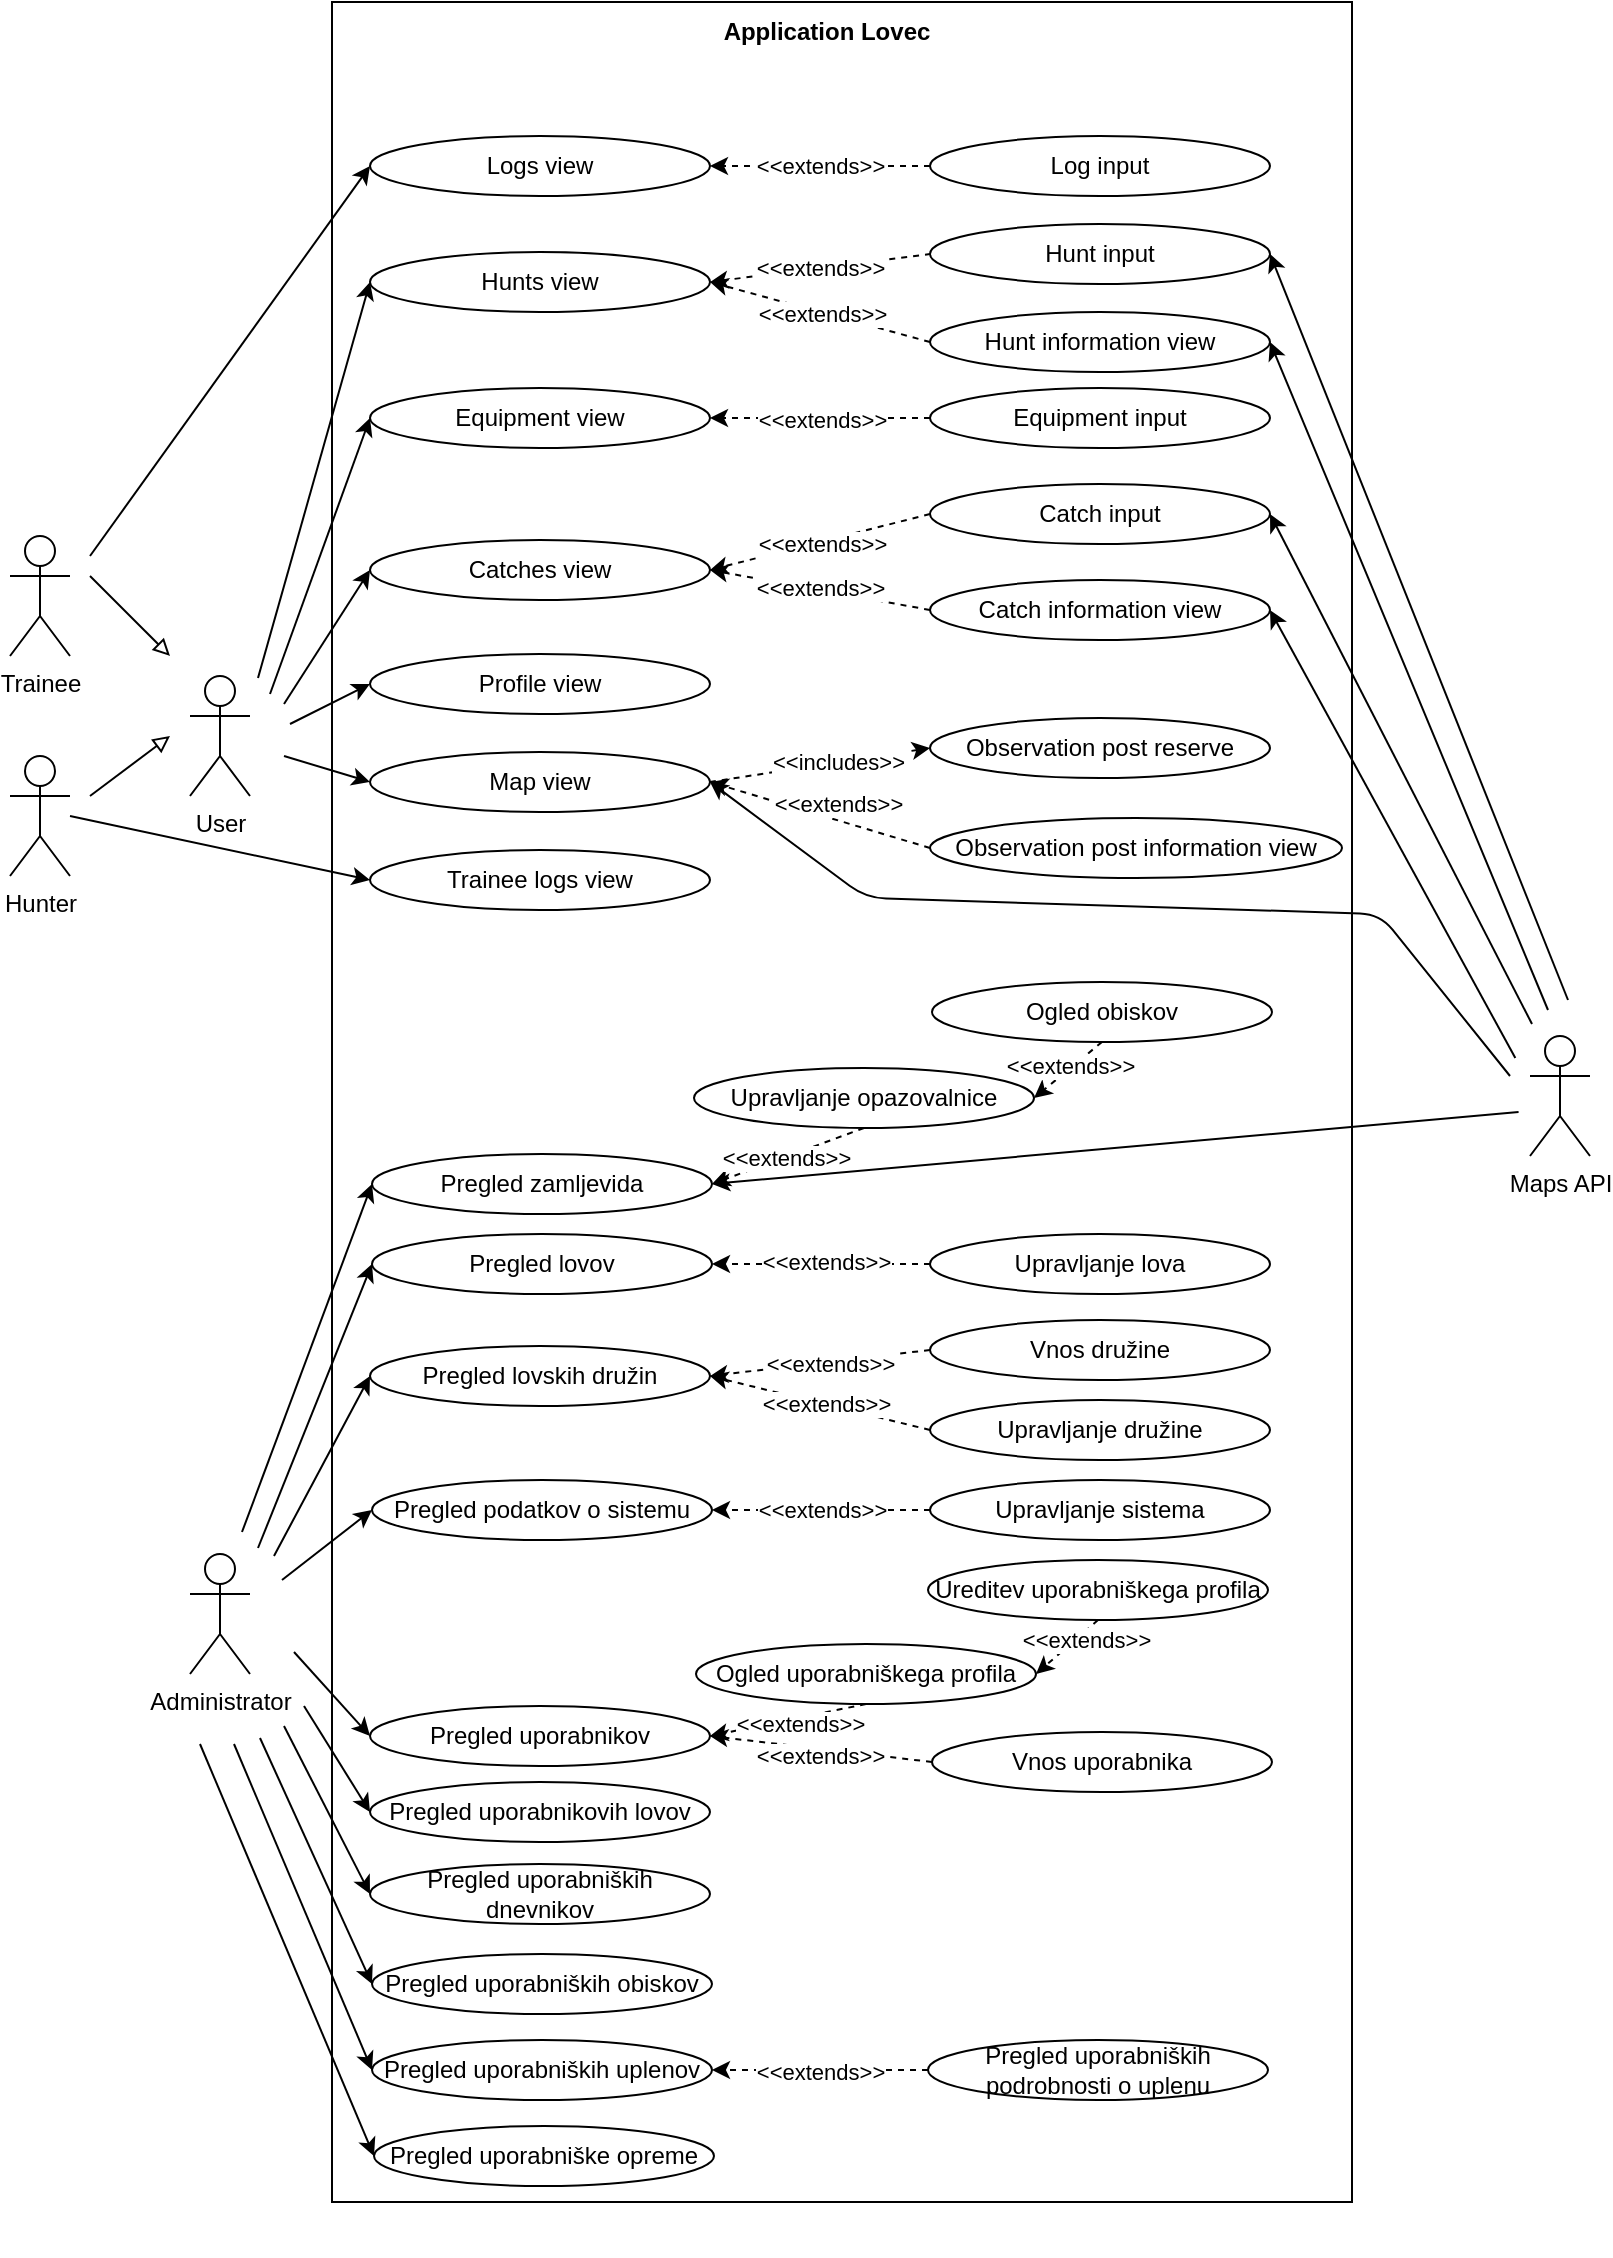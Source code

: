 <mxfile>
    <diagram id="LD_fphp6oKkYH8Suezgv" name="Page-1">
        <mxGraphModel dx="674" dy="1698" grid="1" gridSize="1" guides="1" tooltips="1" connect="1" arrows="1" fold="1" page="1" pageScale="1" pageWidth="827" pageHeight="1169" math="0" shadow="0">
            <root>
                <mxCell id="0"/>
                <mxCell id="1" parent="0"/>
                <mxCell id="6" value="Administrator&lt;br&gt;" style="shape=umlActor;verticalLabelPosition=bottom;verticalAlign=top;html=1;movable=1;resizable=1;rotatable=1;deletable=1;editable=1;connectable=1;" parent="1" vertex="1">
                    <mxGeometry x="140" y="769" width="30" height="60" as="geometry"/>
                </mxCell>
                <mxCell id="10" value="" style="group;movable=0;resizable=0;rotatable=0;deletable=0;editable=0;connectable=0;" parent="1" vertex="1" connectable="0">
                    <mxGeometry x="50" y="260" width="120" height="170" as="geometry"/>
                </mxCell>
                <mxCell id="2" value="User" style="shape=umlActor;verticalLabelPosition=bottom;verticalAlign=top;html=1;" parent="10" vertex="1">
                    <mxGeometry x="90" y="70" width="30" height="60" as="geometry"/>
                </mxCell>
                <mxCell id="4" value="Trainee" style="shape=umlActor;verticalLabelPosition=bottom;verticalAlign=top;html=1;" parent="10" vertex="1">
                    <mxGeometry width="30" height="60" as="geometry"/>
                </mxCell>
                <mxCell id="7" style="edgeStyle=none;html=1;endArrow=block;endFill=0;" parent="10" edge="1">
                    <mxGeometry relative="1" as="geometry">
                        <mxPoint x="40" y="130" as="sourcePoint"/>
                        <mxPoint x="80" y="100" as="targetPoint"/>
                    </mxGeometry>
                </mxCell>
                <mxCell id="5" value="Hunter" style="shape=umlActor;verticalLabelPosition=bottom;verticalAlign=top;html=1;" parent="10" vertex="1">
                    <mxGeometry y="110" width="30" height="60" as="geometry"/>
                </mxCell>
                <mxCell id="8" style="edgeStyle=none;html=1;endArrow=block;endFill=0;" parent="10" edge="1">
                    <mxGeometry relative="1" as="geometry">
                        <mxPoint x="40" y="20" as="sourcePoint"/>
                        <mxPoint x="80" y="60" as="targetPoint"/>
                    </mxGeometry>
                </mxCell>
                <mxCell id="12" value="" style="group;movable=1;resizable=1;rotatable=1;deletable=1;editable=1;connectable=1;" parent="1" vertex="1" connectable="0">
                    <mxGeometry x="210" y="20" width="510" height="1100" as="geometry"/>
                </mxCell>
                <mxCell id="9" value="" style="rounded=0;whiteSpace=wrap;html=1;movable=0;resizable=0;rotatable=0;deletable=0;editable=0;connectable=0;fontSize=11;" parent="12" vertex="1">
                    <mxGeometry x="1" y="-27" width="510" height="1100" as="geometry"/>
                </mxCell>
                <mxCell id="13" value="Logs view" style="ellipse;whiteSpace=wrap;html=1;" parent="12" vertex="1">
                    <mxGeometry x="20" y="40" width="170" height="30" as="geometry"/>
                </mxCell>
                <mxCell id="17" style="edgeStyle=none;html=1;exitX=0;exitY=0.5;exitDx=0;exitDy=0;entryX=1;entryY=0.5;entryDx=0;entryDy=0;strokeWidth=1;endArrow=classic;endFill=1;dashed=1;" parent="12" source="14" target="13" edge="1">
                    <mxGeometry relative="1" as="geometry"/>
                </mxCell>
                <mxCell id="18" value="&amp;lt;&amp;lt;extends&amp;gt;&amp;gt;" style="edgeLabel;html=1;align=center;verticalAlign=middle;resizable=0;points=[];" parent="17" vertex="1" connectable="0">
                    <mxGeometry x="-0.164" y="-1" relative="1" as="geometry">
                        <mxPoint x="-9" y="1" as="offset"/>
                    </mxGeometry>
                </mxCell>
                <mxCell id="14" value="Log input" style="ellipse;whiteSpace=wrap;html=1;" parent="12" vertex="1">
                    <mxGeometry x="300" y="40" width="170" height="30" as="geometry"/>
                </mxCell>
                <mxCell id="22" value="Map view" style="ellipse;whiteSpace=wrap;html=1;" parent="12" vertex="1">
                    <mxGeometry x="20" y="348" width="170" height="30" as="geometry"/>
                </mxCell>
                <mxCell id="31" style="edgeStyle=none;html=1;exitX=1;exitY=0.5;exitDx=0;exitDy=0;entryX=0;entryY=0.5;entryDx=0;entryDy=0;strokeWidth=1;startArrow=classic;startFill=1;endArrow=none;endFill=0;dashed=1;" parent="12" source="27" target="28" edge="1">
                    <mxGeometry relative="1" as="geometry"/>
                </mxCell>
                <mxCell id="32" value="&amp;lt;&amp;lt;extends&amp;gt;&amp;gt;" style="edgeLabel;html=1;align=center;verticalAlign=middle;resizable=0;points=[];" parent="31" vertex="1" connectable="0">
                    <mxGeometry x="-0.154" y="1" relative="1" as="geometry">
                        <mxPoint x="8" as="offset"/>
                    </mxGeometry>
                </mxCell>
                <mxCell id="27" value="Hunts view" style="ellipse;whiteSpace=wrap;html=1;" parent="12" vertex="1">
                    <mxGeometry x="20" y="98" width="170" height="30" as="geometry"/>
                </mxCell>
                <mxCell id="28" value="Hunt input" style="ellipse;whiteSpace=wrap;html=1;" parent="12" vertex="1">
                    <mxGeometry x="300" y="84" width="170" height="30" as="geometry"/>
                </mxCell>
                <mxCell id="35" value="Trainee logs view" style="ellipse;whiteSpace=wrap;html=1;" parent="12" vertex="1">
                    <mxGeometry x="20" y="397" width="170" height="30" as="geometry"/>
                </mxCell>
                <mxCell id="41" value="Equipment view" style="ellipse;whiteSpace=wrap;html=1;" parent="12" vertex="1">
                    <mxGeometry x="20" y="166" width="170" height="30" as="geometry"/>
                </mxCell>
                <mxCell id="44" style="edgeStyle=none;html=1;exitX=0;exitY=0.5;exitDx=0;exitDy=0;entryX=1;entryY=0.5;entryDx=0;entryDy=0;dashed=1;strokeWidth=1;startArrow=none;startFill=0;endArrow=classic;endFill=1;" parent="12" source="42" target="41" edge="1">
                    <mxGeometry relative="1" as="geometry"/>
                </mxCell>
                <mxCell id="45" value="&amp;lt;&amp;lt;extends&amp;gt;&amp;gt;" style="edgeLabel;html=1;align=center;verticalAlign=middle;resizable=0;points=[];" parent="44" vertex="1" connectable="0">
                    <mxGeometry x="0.174" y="-1" relative="1" as="geometry">
                        <mxPoint x="10" y="2" as="offset"/>
                    </mxGeometry>
                </mxCell>
                <mxCell id="42" value="Equipment input" style="ellipse;whiteSpace=wrap;html=1;" parent="12" vertex="1">
                    <mxGeometry x="300" y="166" width="170" height="30" as="geometry"/>
                </mxCell>
                <mxCell id="48" value="Catches view" style="ellipse;whiteSpace=wrap;html=1;" parent="12" vertex="1">
                    <mxGeometry x="20" y="242" width="170" height="30" as="geometry"/>
                </mxCell>
                <mxCell id="49" style="edgeStyle=none;html=1;exitX=0;exitY=0.5;exitDx=0;exitDy=0;entryX=1;entryY=0.5;entryDx=0;entryDy=0;dashed=1;strokeWidth=1;startArrow=none;startFill=0;endArrow=classic;endFill=1;" parent="12" source="51" target="48" edge="1">
                    <mxGeometry relative="1" as="geometry"/>
                </mxCell>
                <mxCell id="50" value="&amp;lt;&amp;lt;extends&amp;gt;&amp;gt;" style="edgeLabel;html=1;align=center;verticalAlign=middle;resizable=0;points=[];" parent="49" vertex="1" connectable="0">
                    <mxGeometry x="0.174" y="-1" relative="1" as="geometry">
                        <mxPoint x="10" y="-1" as="offset"/>
                    </mxGeometry>
                </mxCell>
                <mxCell id="51" value="Catch input" style="ellipse;whiteSpace=wrap;html=1;" parent="12" vertex="1">
                    <mxGeometry x="300" y="214" width="170" height="30" as="geometry"/>
                </mxCell>
                <mxCell id="80" style="edgeStyle=none;html=1;exitX=0;exitY=0.5;exitDx=0;exitDy=0;entryX=1;entryY=0.5;entryDx=0;entryDy=0;strokeWidth=1;startArrow=none;startFill=0;endArrow=classic;endFill=1;dashed=1;" parent="12" source="79" target="48" edge="1">
                    <mxGeometry relative="1" as="geometry"/>
                </mxCell>
                <mxCell id="81" value="&amp;lt;&amp;lt;extends&amp;gt;&amp;gt;" style="edgeLabel;html=1;align=center;verticalAlign=middle;resizable=0;points=[];" parent="80" vertex="1" connectable="0">
                    <mxGeometry x="0.051" y="1" relative="1" as="geometry">
                        <mxPoint x="3" y="-2" as="offset"/>
                    </mxGeometry>
                </mxCell>
                <mxCell id="79" value="Catch information view" style="ellipse;whiteSpace=wrap;html=1;" parent="12" vertex="1">
                    <mxGeometry x="300" y="262" width="170" height="30" as="geometry"/>
                </mxCell>
                <mxCell id="82" value="Profile view" style="ellipse;whiteSpace=wrap;html=1;" parent="12" vertex="1">
                    <mxGeometry x="20" y="299" width="170" height="30" as="geometry"/>
                </mxCell>
                <mxCell id="85" style="edgeStyle=none;html=1;exitX=0;exitY=0.5;exitDx=0;exitDy=0;entryX=1;entryY=0.5;entryDx=0;entryDy=0;dashed=1;strokeWidth=1;fontFamily=Helvetica;fontSize=12;fontColor=rgb(0, 0, 0);startArrow=classic;startFill=1;endArrow=none;endFill=0;" parent="12" source="83" target="22" edge="1">
                    <mxGeometry relative="1" as="geometry"/>
                </mxCell>
                <mxCell id="86" value="&lt;font style=&quot;font-size: 11px;&quot;&gt;&amp;lt;&amp;lt;includes&amp;gt;&amp;gt;&lt;/font&gt;" style="edgeLabel;html=1;align=center;verticalAlign=middle;resizable=0;points=[];fontSize=12;fontFamily=Helvetica;fontColor=rgb(0, 0, 0);" parent="85" vertex="1" connectable="0">
                    <mxGeometry x="-0.157" relative="1" as="geometry">
                        <mxPoint as="offset"/>
                    </mxGeometry>
                </mxCell>
                <mxCell id="83" value="Observation post reserve" style="ellipse;whiteSpace=wrap;html=1;" parent="12" vertex="1">
                    <mxGeometry x="300" y="331" width="170" height="30" as="geometry"/>
                </mxCell>
                <mxCell id="87" style="edgeStyle=none;html=1;exitX=0;exitY=0.5;exitDx=0;exitDy=0;entryX=1;entryY=0.5;entryDx=0;entryDy=0;dashed=1;strokeWidth=1;fontFamily=Helvetica;fontSize=11;fontColor=rgb(0, 0, 0);startArrow=none;startFill=0;endArrow=classic;endFill=1;" parent="12" source="84" target="22" edge="1">
                    <mxGeometry relative="1" as="geometry"/>
                </mxCell>
                <mxCell id="88" value="&amp;lt;&amp;lt;extends&amp;gt;&amp;gt;" style="edgeLabel;html=1;align=center;verticalAlign=middle;resizable=0;points=[];fontSize=11;fontFamily=Helvetica;fontColor=rgb(0, 0, 0);" parent="87" vertex="1" connectable="0">
                    <mxGeometry x="-0.151" y="-1" relative="1" as="geometry">
                        <mxPoint y="-7" as="offset"/>
                    </mxGeometry>
                </mxCell>
                <mxCell id="84" value="Observation post information view" style="ellipse;whiteSpace=wrap;html=1;" parent="12" vertex="1">
                    <mxGeometry x="300" y="381" width="206" height="30" as="geometry"/>
                </mxCell>
                <mxCell id="100" style="edgeStyle=none;html=1;exitX=0;exitY=0.5;exitDx=0;exitDy=0;entryX=1;entryY=0.5;entryDx=0;entryDy=0;strokeWidth=1;fontFamily=Helvetica;fontSize=11;fontColor=rgb(0, 0, 0);startArrow=none;startFill=0;endArrow=classic;endFill=1;dashed=1;" parent="12" source="99" target="27" edge="1">
                    <mxGeometry relative="1" as="geometry"/>
                </mxCell>
                <mxCell id="101" value="&amp;lt;&amp;lt;extends&amp;gt;&amp;gt;" style="edgeLabel;html=1;align=center;verticalAlign=middle;resizable=0;points=[];fontSize=11;fontFamily=Helvetica;fontColor=rgb(0, 0, 0);" parent="100" vertex="1" connectable="0">
                    <mxGeometry x="-0.115" y="1" relative="1" as="geometry">
                        <mxPoint x="-5" y="-2" as="offset"/>
                    </mxGeometry>
                </mxCell>
                <mxCell id="99" value="Hunt information view" style="ellipse;whiteSpace=wrap;html=1;" parent="12" vertex="1">
                    <mxGeometry x="300" y="128" width="170" height="30" as="geometry"/>
                </mxCell>
                <mxCell id="104" value="Pregled lovov" style="ellipse;whiteSpace=wrap;html=1;" parent="12" vertex="1">
                    <mxGeometry x="21" y="589" width="170" height="30" as="geometry"/>
                </mxCell>
                <mxCell id="105" value="Pregled lovskih družin" style="ellipse;whiteSpace=wrap;html=1;" parent="12" vertex="1">
                    <mxGeometry x="20" y="645" width="170" height="30" as="geometry"/>
                </mxCell>
                <mxCell id="108" style="edgeStyle=none;html=1;exitX=0;exitY=0.5;exitDx=0;exitDy=0;entryX=1;entryY=0.5;entryDx=0;entryDy=0;strokeWidth=1;fontFamily=Helvetica;fontSize=11;fontColor=rgb(0, 0, 0);startArrow=none;startFill=0;endArrow=classic;endFill=1;dashed=1;" parent="12" source="106" target="105" edge="1">
                    <mxGeometry relative="1" as="geometry"/>
                </mxCell>
                <mxCell id="110" value="&amp;lt;&amp;lt;extends&amp;gt;&amp;gt;" style="edgeLabel;html=1;align=center;verticalAlign=middle;resizable=0;points=[];fontSize=11;fontFamily=Helvetica;fontColor=rgb(0, 0, 0);" parent="108" vertex="1" connectable="0">
                    <mxGeometry x="0.021" relative="1" as="geometry">
                        <mxPoint x="6" as="offset"/>
                    </mxGeometry>
                </mxCell>
                <mxCell id="106" value="Vnos družine" style="ellipse;whiteSpace=wrap;html=1;" parent="12" vertex="1">
                    <mxGeometry x="300" y="632" width="170" height="30" as="geometry"/>
                </mxCell>
                <mxCell id="109" style="edgeStyle=none;html=1;exitX=0;exitY=0.5;exitDx=0;exitDy=0;entryX=1;entryY=0.5;entryDx=0;entryDy=0;dashed=1;strokeWidth=1;fontFamily=Helvetica;fontSize=11;fontColor=rgb(0, 0, 0);startArrow=none;startFill=0;endArrow=classic;endFill=1;" parent="12" source="107" target="105" edge="1">
                    <mxGeometry relative="1" as="geometry"/>
                </mxCell>
                <mxCell id="107" value="Upravljanje družine" style="ellipse;whiteSpace=wrap;html=1;" parent="12" vertex="1">
                    <mxGeometry x="300" y="672" width="170" height="30" as="geometry"/>
                </mxCell>
                <mxCell id="111" value="&amp;lt;&amp;lt;extends&amp;gt;&amp;gt;" style="edgeLabel;html=1;align=center;verticalAlign=middle;resizable=0;points=[];fontSize=11;fontFamily=Helvetica;fontColor=rgb(0, 0, 0);" parent="12" vertex="1" connectable="0">
                    <mxGeometry x="248.005" y="674.001" as="geometry"/>
                </mxCell>
                <mxCell id="113" style="edgeStyle=none;html=1;exitX=0;exitY=0.5;exitDx=0;exitDy=0;entryX=1;entryY=0.5;entryDx=0;entryDy=0;dashed=1;strokeWidth=1;fontFamily=Helvetica;fontSize=11;fontColor=rgb(0, 0, 0);startArrow=none;startFill=0;endArrow=classic;endFill=1;" parent="12" source="112" target="104" edge="1">
                    <mxGeometry relative="1" as="geometry"/>
                </mxCell>
                <mxCell id="114" value="&amp;lt;&amp;lt;extends&amp;gt;&amp;gt;" style="edgeLabel;html=1;align=center;verticalAlign=middle;resizable=0;points=[];fontSize=11;fontFamily=Helvetica;fontColor=rgb(0, 0, 0);" parent="113" vertex="1" connectable="0">
                    <mxGeometry x="-0.153" y="1" relative="1" as="geometry">
                        <mxPoint x="-6" y="-2" as="offset"/>
                    </mxGeometry>
                </mxCell>
                <mxCell id="112" value="Upravljanje lova" style="ellipse;whiteSpace=wrap;html=1;" parent="12" vertex="1">
                    <mxGeometry x="300" y="589" width="170" height="30" as="geometry"/>
                </mxCell>
                <mxCell id="115" value="Pregled podatkov o sistemu" style="ellipse;whiteSpace=wrap;html=1;" parent="12" vertex="1">
                    <mxGeometry x="21" y="712" width="170" height="30" as="geometry"/>
                </mxCell>
                <mxCell id="117" style="edgeStyle=none;html=1;exitX=0;exitY=0.5;exitDx=0;exitDy=0;entryX=1;entryY=0.5;entryDx=0;entryDy=0;dashed=1;strokeWidth=1;fontFamily=Helvetica;fontSize=11;fontColor=rgb(0, 0, 0);startArrow=none;startFill=0;endArrow=classic;endFill=1;" parent="12" source="116" target="115" edge="1">
                    <mxGeometry relative="1" as="geometry"/>
                </mxCell>
                <mxCell id="118" value="&amp;lt;&amp;lt;extends&amp;gt;&amp;gt;" style="edgeLabel;html=1;align=center;verticalAlign=middle;resizable=0;points=[];fontSize=11;fontFamily=Helvetica;fontColor=rgb(0, 0, 0);" parent="117" vertex="1" connectable="0">
                    <mxGeometry x="0.153" y="3" relative="1" as="geometry">
                        <mxPoint x="9" y="-3" as="offset"/>
                    </mxGeometry>
                </mxCell>
                <mxCell id="116" value="Upravljanje sistema" style="ellipse;whiteSpace=wrap;html=1;" parent="12" vertex="1">
                    <mxGeometry x="300" y="712" width="170" height="30" as="geometry"/>
                </mxCell>
                <mxCell id="119" value="Pregled uporabnikov" style="ellipse;whiteSpace=wrap;html=1;" parent="12" vertex="1">
                    <mxGeometry x="20" y="825" width="170" height="30" as="geometry"/>
                </mxCell>
                <mxCell id="121" style="edgeStyle=none;html=1;exitX=0.5;exitY=1;exitDx=0;exitDy=0;entryX=1;entryY=0.5;entryDx=0;entryDy=0;dashed=1;strokeWidth=1;fontFamily=Helvetica;fontSize=11;fontColor=rgb(0, 0, 0);startArrow=none;startFill=0;endArrow=classic;endFill=1;" parent="12" source="120" target="119" edge="1">
                    <mxGeometry relative="1" as="geometry"/>
                </mxCell>
                <mxCell id="122" value="&amp;lt;&amp;lt;extends&amp;gt;&amp;gt;" style="edgeLabel;html=1;align=center;verticalAlign=middle;resizable=0;points=[];fontSize=11;fontFamily=Helvetica;fontColor=rgb(0, 0, 0);" parent="121" vertex="1" connectable="0">
                    <mxGeometry x="0.385" y="-1" relative="1" as="geometry">
                        <mxPoint x="21" as="offset"/>
                    </mxGeometry>
                </mxCell>
                <mxCell id="120" value="Ogled uporabniškega profila" style="ellipse;whiteSpace=wrap;html=1;" parent="12" vertex="1">
                    <mxGeometry x="183" y="794" width="170" height="30" as="geometry"/>
                </mxCell>
                <mxCell id="136" style="edgeStyle=none;html=1;exitX=0.5;exitY=1;exitDx=0;exitDy=0;entryX=1;entryY=0.5;entryDx=0;entryDy=0;dashed=1;strokeWidth=1;fontFamily=Helvetica;fontSize=11;fontColor=rgb(0, 0, 0);startArrow=none;startFill=0;endArrow=classic;endFill=1;" parent="12" source="123" target="127" edge="1">
                    <mxGeometry relative="1" as="geometry"/>
                </mxCell>
                <mxCell id="137" value="&amp;lt;&amp;lt;extends&amp;gt;&amp;gt;" style="edgeLabel;html=1;align=center;verticalAlign=middle;resizable=0;points=[];fontSize=11;fontFamily=Helvetica;fontColor=rgb(0, 0, 0);" parent="136" vertex="1" connectable="0">
                    <mxGeometry x="-0.093" y="-1" relative="1" as="geometry">
                        <mxPoint as="offset"/>
                    </mxGeometry>
                </mxCell>
                <mxCell id="123" value="Ogled obiskov" style="ellipse;whiteSpace=wrap;html=1;" parent="12" vertex="1">
                    <mxGeometry x="301" y="463" width="170" height="30" as="geometry"/>
                </mxCell>
                <mxCell id="126" value="Pregled zamljevida" style="ellipse;whiteSpace=wrap;html=1;" parent="12" vertex="1">
                    <mxGeometry x="21" y="549" width="170" height="30" as="geometry"/>
                </mxCell>
                <mxCell id="129" style="edgeStyle=none;html=1;exitX=0.5;exitY=1;exitDx=0;exitDy=0;entryX=1;entryY=0.5;entryDx=0;entryDy=0;strokeWidth=1;fontFamily=Helvetica;fontSize=11;fontColor=rgb(0, 0, 0);startArrow=none;startFill=0;endArrow=classic;endFill=1;dashed=1;" parent="12" source="127" target="126" edge="1">
                    <mxGeometry relative="1" as="geometry"/>
                </mxCell>
                <mxCell id="130" value="&amp;lt;&amp;lt;extends&amp;gt;&amp;gt;" style="edgeLabel;html=1;align=center;verticalAlign=middle;resizable=0;points=[];fontSize=11;fontFamily=Helvetica;fontColor=rgb(0, 0, 0);" parent="129" vertex="1" connectable="0">
                    <mxGeometry x="0.159" y="1" relative="1" as="geometry">
                        <mxPoint x="5" y="-2" as="offset"/>
                    </mxGeometry>
                </mxCell>
                <mxCell id="127" value="Upravljanje opazovalnice" style="ellipse;whiteSpace=wrap;html=1;" parent="12" vertex="1">
                    <mxGeometry x="182" y="506" width="170" height="30" as="geometry"/>
                </mxCell>
                <mxCell id="132" style="edgeStyle=none;html=1;exitX=0;exitY=0.5;exitDx=0;exitDy=0;entryX=1;entryY=0.5;entryDx=0;entryDy=0;dashed=1;strokeWidth=1;fontFamily=Helvetica;fontSize=11;fontColor=rgb(0, 0, 0);startArrow=none;startFill=0;endArrow=classic;endFill=1;" parent="12" source="131" target="119" edge="1">
                    <mxGeometry relative="1" as="geometry"/>
                </mxCell>
                <mxCell id="133" value="&amp;lt;&amp;lt;extends&amp;gt;&amp;gt;" style="edgeLabel;html=1;align=center;verticalAlign=middle;resizable=0;points=[];fontSize=11;fontFamily=Helvetica;fontColor=rgb(0, 0, 0);" parent="132" vertex="1" connectable="0">
                    <mxGeometry x="0.246" relative="1" as="geometry">
                        <mxPoint x="13" y="5" as="offset"/>
                    </mxGeometry>
                </mxCell>
                <mxCell id="131" value="Vnos uporabnika" style="ellipse;whiteSpace=wrap;html=1;" parent="12" vertex="1">
                    <mxGeometry x="301" y="838" width="170" height="30" as="geometry"/>
                </mxCell>
                <mxCell id="140" style="edgeStyle=none;html=1;exitX=0.5;exitY=1;exitDx=0;exitDy=0;entryX=1;entryY=0.5;entryDx=0;entryDy=0;strokeWidth=1;fontFamily=Helvetica;fontSize=11;fontColor=rgb(0, 0, 0);startArrow=none;startFill=0;endArrow=classic;endFill=1;dashed=1;" parent="12" source="139" target="120" edge="1">
                    <mxGeometry relative="1" as="geometry"/>
                </mxCell>
                <mxCell id="141" value="&amp;lt;&amp;lt;extends&amp;gt;&amp;gt;" style="edgeLabel;html=1;align=center;verticalAlign=middle;resizable=0;points=[];fontSize=11;fontFamily=Helvetica;fontColor=rgb(0, 0, 0);" parent="140" vertex="1" connectable="0">
                    <mxGeometry x="-0.093" y="1" relative="1" as="geometry">
                        <mxPoint x="7" y="-3" as="offset"/>
                    </mxGeometry>
                </mxCell>
                <mxCell id="139" value="Ureditev uporabniškega profila" style="ellipse;whiteSpace=wrap;html=1;" parent="12" vertex="1">
                    <mxGeometry x="299" y="752" width="170" height="30" as="geometry"/>
                </mxCell>
                <mxCell id="142" value="Pregled uporabniških dnevnikov" style="ellipse;whiteSpace=wrap;html=1;" parent="12" vertex="1">
                    <mxGeometry x="20" y="904" width="170" height="30" as="geometry"/>
                </mxCell>
                <mxCell id="143" value="Pregled uporabniških obiskov" style="ellipse;whiteSpace=wrap;html=1;" parent="12" vertex="1">
                    <mxGeometry x="21" y="949" width="170" height="30" as="geometry"/>
                </mxCell>
                <mxCell id="144" value="Pregled uporabniških uplenov" style="ellipse;whiteSpace=wrap;html=1;" parent="12" vertex="1">
                    <mxGeometry x="21" y="992" width="170" height="30" as="geometry"/>
                </mxCell>
                <mxCell id="145" value="Pregled uporabniške opreme" style="ellipse;whiteSpace=wrap;html=1;" parent="12" vertex="1">
                    <mxGeometry x="22" y="1035" width="170" height="30" as="geometry"/>
                </mxCell>
                <mxCell id="146" value="Pregled uporabnikovih lovov" style="ellipse;whiteSpace=wrap;html=1;" parent="12" vertex="1">
                    <mxGeometry x="20" y="863" width="170" height="30" as="geometry"/>
                </mxCell>
                <mxCell id="157" style="edgeStyle=none;html=1;exitX=0;exitY=0.5;exitDx=0;exitDy=0;entryX=1;entryY=0.5;entryDx=0;entryDy=0;strokeWidth=1;fontFamily=Helvetica;fontSize=11;fontColor=rgb(0, 0, 0);startArrow=none;startFill=0;endArrow=classic;endFill=1;dashed=1;" parent="12" source="156" target="144" edge="1">
                    <mxGeometry relative="1" as="geometry"/>
                </mxCell>
                <mxCell id="158" value="&amp;lt;&amp;lt;extends&amp;gt;&amp;gt;" style="edgeLabel;html=1;align=center;verticalAlign=middle;resizable=0;points=[];fontSize=11;fontFamily=Helvetica;fontColor=rgb(0, 0, 0);" parent="157" vertex="1" connectable="0">
                    <mxGeometry x="0.145" y="2" relative="1" as="geometry">
                        <mxPoint x="8" y="-1" as="offset"/>
                    </mxGeometry>
                </mxCell>
                <mxCell id="156" value="Pregled uporabniških podrobnosti o uplenu" style="ellipse;whiteSpace=wrap;html=1;" parent="12" vertex="1">
                    <mxGeometry x="299" y="992" width="170" height="30" as="geometry"/>
                </mxCell>
                <mxCell id="15" style="edgeStyle=orthogonalEdgeStyle;html=1;exitX=1;exitY=0.333;exitDx=0;exitDy=0;exitPerimeter=0;entryX=0;entryY=0.5;entryDx=0;entryDy=0;strokeWidth=1;endArrow=classic;endFill=1;strokeColor=none;curved=1;" parent="1" source="4" target="13" edge="1">
                    <mxGeometry relative="1" as="geometry"/>
                </mxCell>
                <mxCell id="16" style="html=1;strokeWidth=1;endArrow=classic;endFill=1;entryX=0;entryY=0.5;entryDx=0;entryDy=0;" parent="1" target="13" edge="1">
                    <mxGeometry relative="1" as="geometry">
                        <mxPoint x="230" y="70" as="targetPoint"/>
                        <mxPoint x="90" y="270" as="sourcePoint"/>
                    </mxGeometry>
                </mxCell>
                <mxCell id="19" value="Maps API" style="shape=umlActor;verticalLabelPosition=bottom;verticalAlign=top;html=1;movable=1;resizable=1;rotatable=1;deletable=1;editable=1;connectable=1;locked=0;" parent="1" vertex="1">
                    <mxGeometry x="810" y="510" width="30" height="60" as="geometry"/>
                </mxCell>
                <mxCell id="24" style="edgeStyle=none;html=1;exitX=1;exitY=0.5;exitDx=0;exitDy=0;strokeWidth=1;endArrow=none;endFill=0;startArrow=classic;startFill=1;" parent="1" source="22" edge="1">
                    <mxGeometry relative="1" as="geometry">
                        <mxPoint x="800" y="530" as="targetPoint"/>
                        <Array as="points">
                            <mxPoint x="478" y="441"/>
                            <mxPoint x="735" y="449"/>
                        </Array>
                    </mxGeometry>
                </mxCell>
                <mxCell id="36" style="edgeStyle=none;html=1;entryX=0;entryY=0.5;entryDx=0;entryDy=0;strokeWidth=1;startArrow=none;startFill=0;endArrow=classic;endFill=1;" parent="1" target="35" edge="1">
                    <mxGeometry relative="1" as="geometry">
                        <mxPoint x="80" y="400" as="sourcePoint"/>
                    </mxGeometry>
                </mxCell>
                <mxCell id="56" style="edgeStyle=none;html=1;exitX=1;exitY=0.5;exitDx=0;exitDy=0;strokeWidth=1;startArrow=classic;startFill=1;endArrow=none;endFill=0;" parent="1" source="79" edge="1">
                    <mxGeometry relative="1" as="geometry">
                        <mxPoint x="802.667" y="521" as="targetPoint"/>
                    </mxGeometry>
                </mxCell>
                <mxCell id="90" style="edgeStyle=none;html=1;exitX=1;exitY=0.5;exitDx=0;exitDy=0;strokeWidth=1;fontFamily=Helvetica;fontSize=11;fontColor=rgb(0, 0, 0);startArrow=classic;startFill=1;endArrow=none;endFill=0;" parent="1" source="51" edge="1">
                    <mxGeometry relative="1" as="geometry">
                        <mxPoint x="811" y="504" as="targetPoint"/>
                    </mxGeometry>
                </mxCell>
                <mxCell id="92" style="edgeStyle=none;html=1;exitX=0;exitY=0.5;exitDx=0;exitDy=0;strokeWidth=1;fontFamily=Helvetica;fontSize=11;fontColor=rgb(0, 0, 0);startArrow=classic;startFill=1;endArrow=none;endFill=0;" parent="1" source="27" edge="1">
                    <mxGeometry relative="1" as="geometry">
                        <mxPoint x="174.0" y="331" as="targetPoint"/>
                    </mxGeometry>
                </mxCell>
                <mxCell id="93" style="edgeStyle=none;html=1;exitX=0;exitY=0.5;exitDx=0;exitDy=0;strokeWidth=1;fontFamily=Helvetica;fontSize=11;fontColor=rgb(0, 0, 0);startArrow=classic;startFill=1;endArrow=none;endFill=0;" parent="1" source="41" edge="1">
                    <mxGeometry relative="1" as="geometry">
                        <mxPoint x="180" y="339" as="targetPoint"/>
                    </mxGeometry>
                </mxCell>
                <mxCell id="94" style="edgeStyle=none;html=1;exitX=0;exitY=0.5;exitDx=0;exitDy=0;strokeWidth=1;fontFamily=Helvetica;fontSize=11;fontColor=rgb(0, 0, 0);startArrow=classic;startFill=1;endArrow=none;endFill=0;" parent="1" source="48" edge="1">
                    <mxGeometry relative="1" as="geometry">
                        <mxPoint x="187" y="344" as="targetPoint"/>
                    </mxGeometry>
                </mxCell>
                <mxCell id="95" style="edgeStyle=none;html=1;exitX=0;exitY=0.5;exitDx=0;exitDy=0;strokeWidth=1;fontFamily=Helvetica;fontSize=11;fontColor=rgb(0, 0, 0);startArrow=classic;startFill=1;endArrow=none;endFill=0;" parent="1" source="82" edge="1">
                    <mxGeometry relative="1" as="geometry">
                        <mxPoint x="190" y="354" as="targetPoint"/>
                    </mxGeometry>
                </mxCell>
                <mxCell id="96" style="edgeStyle=none;html=1;exitX=0;exitY=0.5;exitDx=0;exitDy=0;strokeWidth=1;fontFamily=Helvetica;fontSize=11;fontColor=rgb(0, 0, 0);startArrow=classic;startFill=1;endArrow=none;endFill=0;" parent="1" source="22" edge="1">
                    <mxGeometry relative="1" as="geometry">
                        <mxPoint x="187" y="370" as="targetPoint"/>
                    </mxGeometry>
                </mxCell>
                <mxCell id="102" style="edgeStyle=none;html=1;exitX=1;exitY=0.5;exitDx=0;exitDy=0;strokeWidth=1;fontFamily=Helvetica;fontSize=11;fontColor=rgb(0, 0, 0);startArrow=classic;startFill=1;endArrow=none;endFill=0;" parent="1" source="28" edge="1">
                    <mxGeometry relative="1" as="geometry">
                        <mxPoint x="829" y="492" as="targetPoint"/>
                    </mxGeometry>
                </mxCell>
                <mxCell id="103" style="edgeStyle=none;html=1;exitX=1;exitY=0.5;exitDx=0;exitDy=0;strokeWidth=1;fontFamily=Helvetica;fontSize=11;fontColor=rgb(0, 0, 0);startArrow=classic;startFill=1;endArrow=none;endFill=0;" parent="1" source="99" edge="1">
                    <mxGeometry relative="1" as="geometry">
                        <mxPoint x="819" y="497" as="targetPoint"/>
                    </mxGeometry>
                </mxCell>
                <mxCell id="138" style="edgeStyle=none;html=1;exitX=1;exitY=0.5;exitDx=0;exitDy=0;strokeWidth=1;fontFamily=Helvetica;fontSize=11;fontColor=rgb(0, 0, 0);startArrow=classic;startFill=1;endArrow=none;endFill=0;" parent="1" source="126" edge="1">
                    <mxGeometry relative="1" as="geometry">
                        <mxPoint x="804.286" y="548" as="targetPoint"/>
                    </mxGeometry>
                </mxCell>
                <mxCell id="147" style="edgeStyle=none;html=1;exitX=0;exitY=0.5;exitDx=0;exitDy=0;strokeWidth=1;fontFamily=Helvetica;fontSize=11;fontColor=rgb(0, 0, 0);startArrow=classic;startFill=1;endArrow=none;endFill=0;" parent="1" source="126" edge="1">
                    <mxGeometry relative="1" as="geometry">
                        <mxPoint x="166" y="758" as="targetPoint"/>
                    </mxGeometry>
                </mxCell>
                <mxCell id="148" style="edgeStyle=none;html=1;exitX=0;exitY=0.5;exitDx=0;exitDy=0;strokeWidth=1;fontFamily=Helvetica;fontSize=11;fontColor=rgb(0, 0, 0);startArrow=classic;startFill=1;endArrow=none;endFill=0;" parent="1" source="105" edge="1">
                    <mxGeometry relative="1" as="geometry">
                        <mxPoint x="182" y="770" as="targetPoint"/>
                    </mxGeometry>
                </mxCell>
                <mxCell id="149" style="edgeStyle=none;html=1;exitX=0;exitY=0.5;exitDx=0;exitDy=0;strokeWidth=1;fontFamily=Helvetica;fontSize=11;fontColor=rgb(0, 0, 0);startArrow=classic;startFill=1;endArrow=none;endFill=0;" parent="1" source="115" edge="1">
                    <mxGeometry relative="1" as="geometry">
                        <mxPoint x="186" y="782" as="targetPoint"/>
                    </mxGeometry>
                </mxCell>
                <mxCell id="150" style="edgeStyle=none;html=1;exitX=0;exitY=0.5;exitDx=0;exitDy=0;strokeWidth=1;fontFamily=Helvetica;fontSize=11;fontColor=rgb(0, 0, 0);startArrow=classic;startFill=1;endArrow=none;endFill=0;" parent="1" source="119" edge="1">
                    <mxGeometry relative="1" as="geometry">
                        <mxPoint x="192" y="818" as="targetPoint"/>
                    </mxGeometry>
                </mxCell>
                <mxCell id="151" style="edgeStyle=none;html=1;exitX=0;exitY=0.5;exitDx=0;exitDy=0;strokeWidth=1;fontFamily=Helvetica;fontSize=11;fontColor=rgb(0, 0, 0);startArrow=classic;startFill=1;endArrow=none;endFill=0;" parent="1" source="146" edge="1">
                    <mxGeometry relative="1" as="geometry">
                        <mxPoint x="197" y="845" as="targetPoint"/>
                    </mxGeometry>
                </mxCell>
                <mxCell id="152" style="edgeStyle=none;html=1;exitX=0;exitY=0.5;exitDx=0;exitDy=0;strokeWidth=1;fontFamily=Helvetica;fontSize=11;fontColor=rgb(0, 0, 0);startArrow=classic;startFill=1;endArrow=none;endFill=0;" parent="1" source="142" edge="1">
                    <mxGeometry relative="1" as="geometry">
                        <mxPoint x="187" y="855" as="targetPoint"/>
                    </mxGeometry>
                </mxCell>
                <mxCell id="153" style="edgeStyle=none;html=1;exitX=0;exitY=0.5;exitDx=0;exitDy=0;strokeWidth=1;fontFamily=Helvetica;fontSize=11;fontColor=rgb(0, 0, 0);startArrow=classic;startFill=1;endArrow=none;endFill=0;" parent="1" source="143" edge="1">
                    <mxGeometry relative="1" as="geometry">
                        <mxPoint x="175" y="861" as="targetPoint"/>
                    </mxGeometry>
                </mxCell>
                <mxCell id="154" style="edgeStyle=none;html=1;exitX=0;exitY=0.5;exitDx=0;exitDy=0;strokeWidth=1;fontFamily=Helvetica;fontSize=11;fontColor=rgb(0, 0, 0);startArrow=classic;startFill=1;endArrow=none;endFill=0;" parent="1" source="144" edge="1">
                    <mxGeometry relative="1" as="geometry">
                        <mxPoint x="162" y="864" as="targetPoint"/>
                    </mxGeometry>
                </mxCell>
                <mxCell id="155" style="edgeStyle=none;html=1;exitX=0;exitY=0.5;exitDx=0;exitDy=0;strokeWidth=1;fontFamily=Helvetica;fontSize=11;fontColor=rgb(0, 0, 0);startArrow=classic;startFill=1;endArrow=none;endFill=0;" parent="1" source="145" edge="1">
                    <mxGeometry relative="1" as="geometry">
                        <mxPoint x="145" y="864" as="targetPoint"/>
                    </mxGeometry>
                </mxCell>
                <mxCell id="11" value="&lt;b&gt;Application Lovec&lt;/b&gt;" style="text;html=1;strokeColor=none;fillColor=none;align=center;verticalAlign=middle;whiteSpace=wrap;rounded=0;" parent="1" vertex="1">
                    <mxGeometry x="380.5" y="-7" width="155" height="30" as="geometry"/>
                </mxCell>
                <mxCell id="160" style="edgeStyle=none;html=1;exitX=0;exitY=0.5;exitDx=0;exitDy=0;strokeWidth=1;fontFamily=Helvetica;fontSize=11;fontColor=rgb(0, 0, 0);startArrow=classic;startFill=1;endArrow=none;endFill=0;" parent="1" source="104" edge="1">
                    <mxGeometry relative="1" as="geometry">
                        <mxPoint x="174" y="766" as="targetPoint"/>
                    </mxGeometry>
                </mxCell>
            </root>
        </mxGraphModel>
    </diagram>
</mxfile>